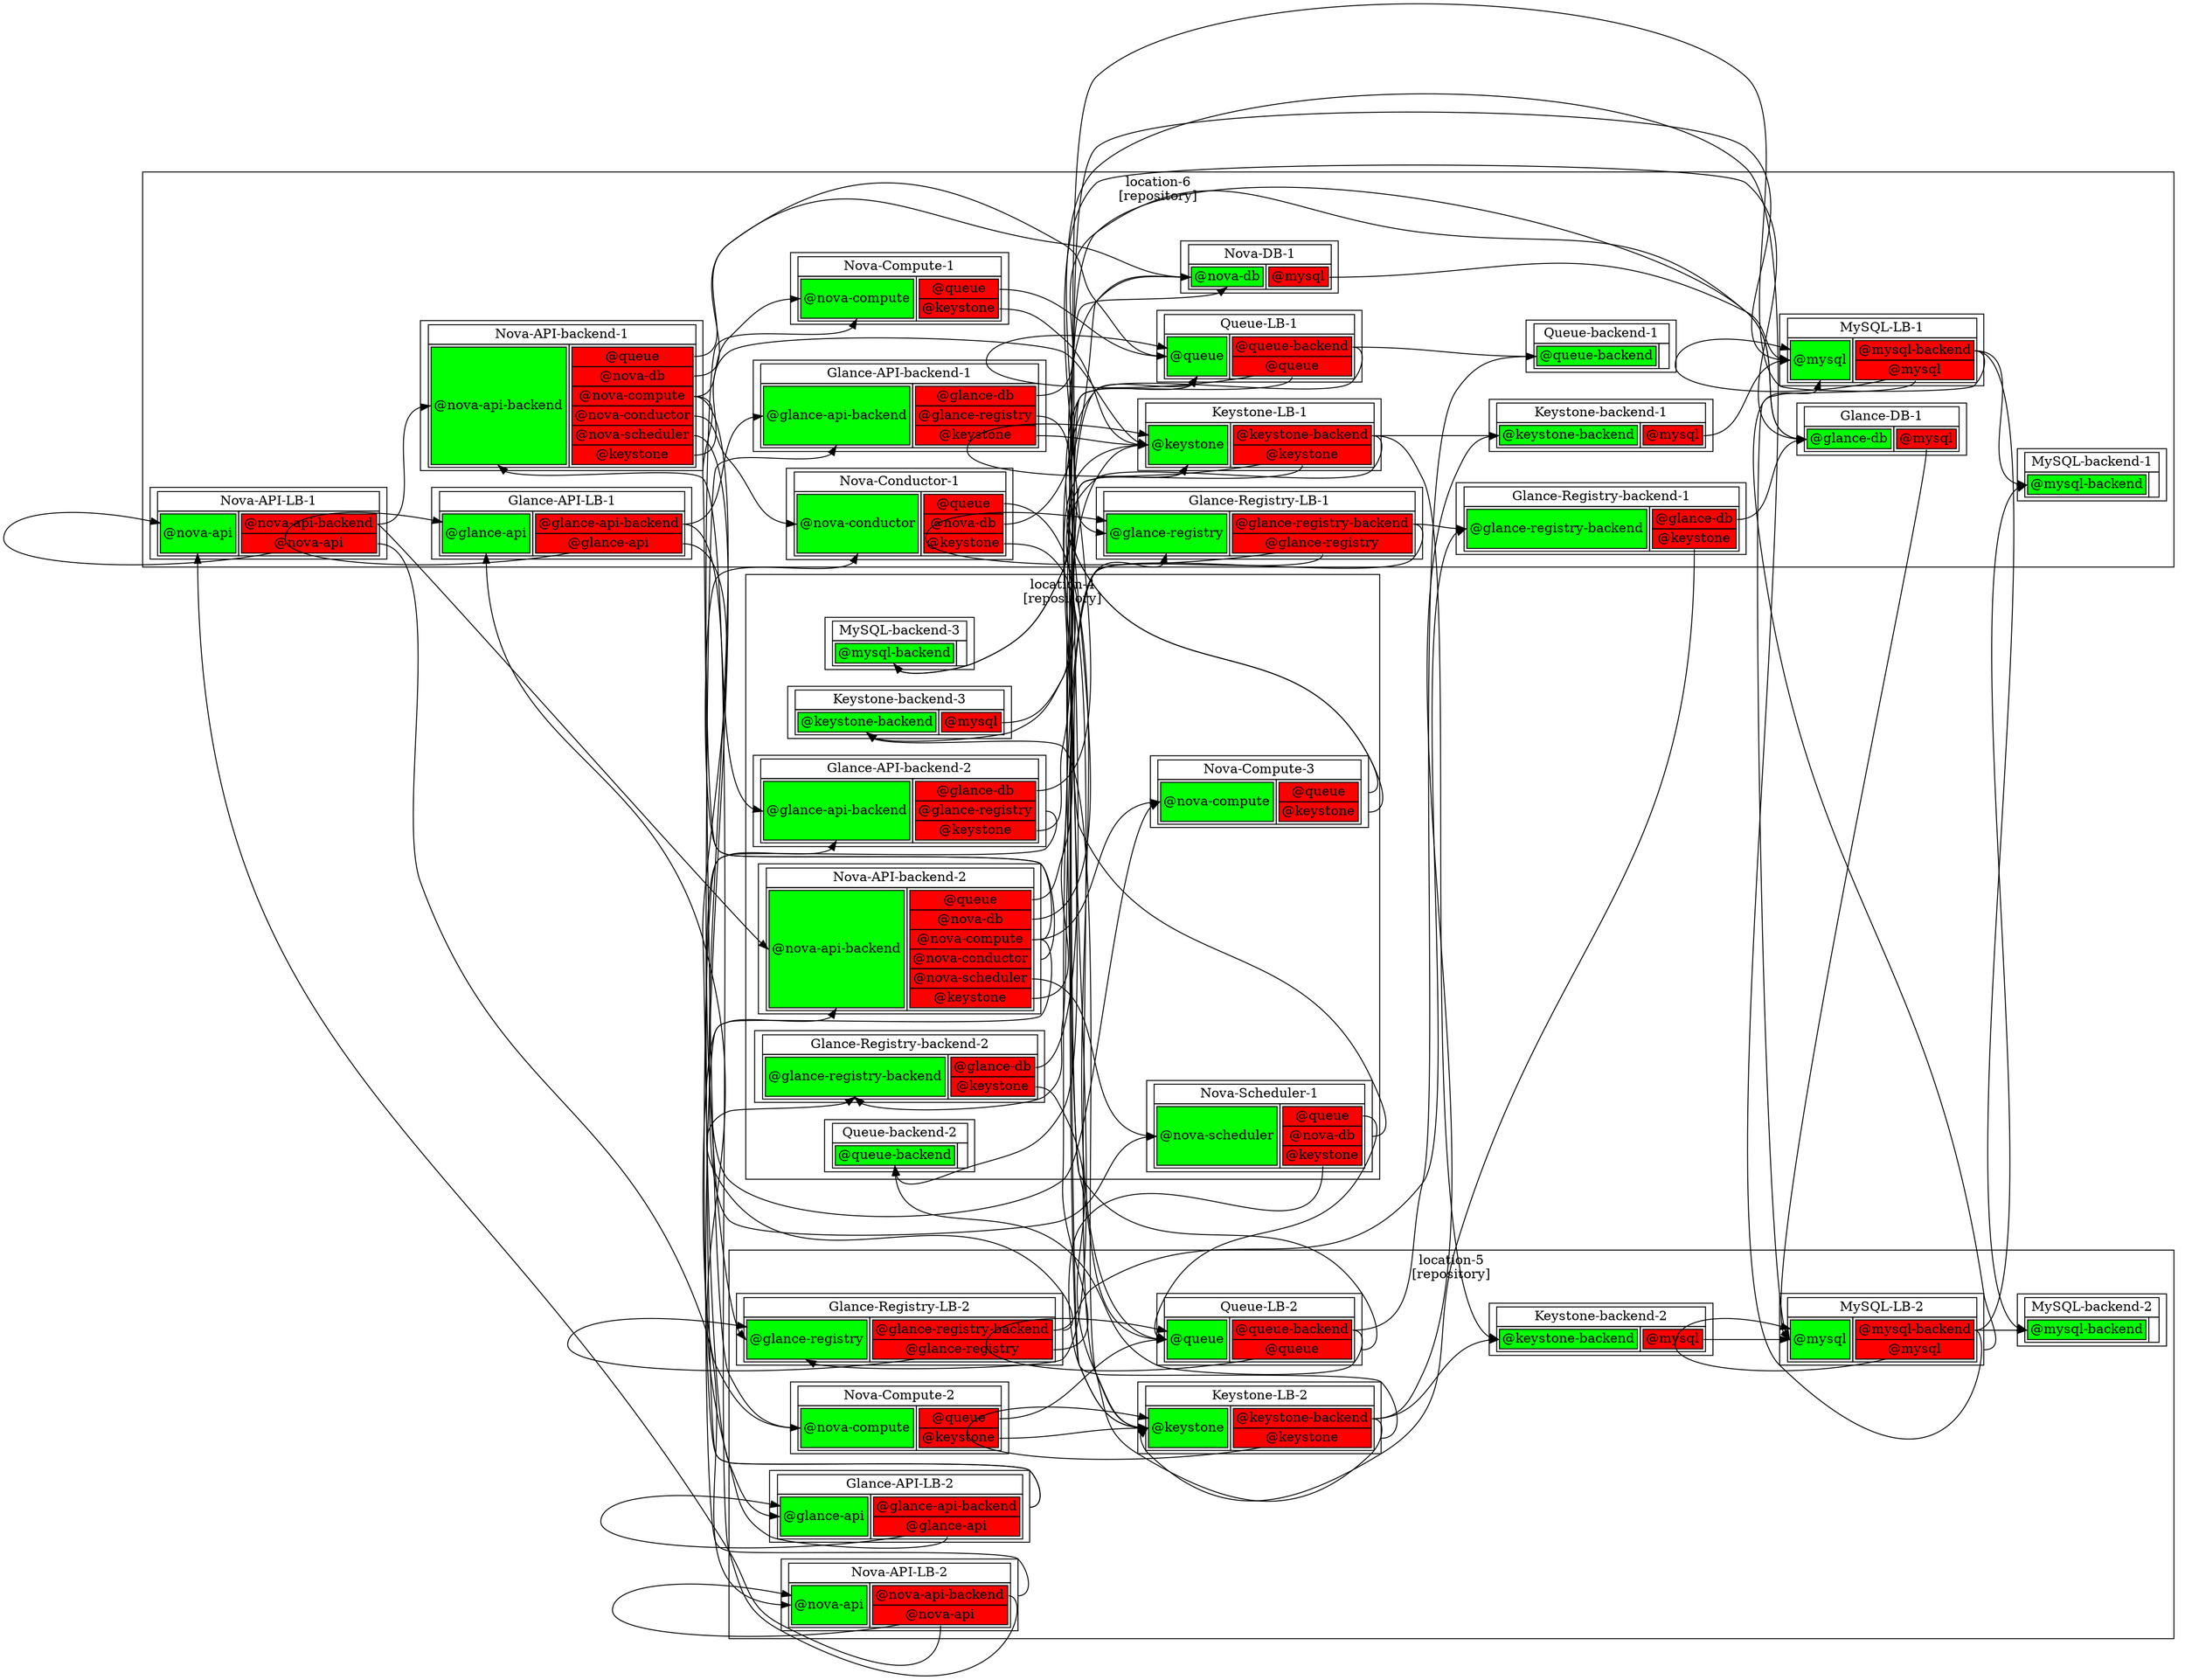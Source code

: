 digraph Configuration {
  rankdir=LR;
  subgraph cluster_location_location_1 {
    label = "location-1\n[repository]";
  }
  subgraph cluster_location_location_2 {
    label = "location-2\n[repository]";
  }
  subgraph cluster_location_location_3 {
    label = "location-3\n[repository]";
  }
  subgraph cluster_location_location_4 {
    label = "location-4\n[repository]";
    component_queue_backend_2 [shape=box,label=<<table border="0" cellborder="1" cellspacing="0"><tr><td colspan="2">Queue-backend-2</td></tr><tr><td><table border="0" cellborder="1" cellspacing="0" bgcolor="green"><tr><td port="provided_port__queue_backend">@queue-backend</td></tr></table></td><td> </td></tr></table>>];
    component_nova_compute_3 [shape=box,label=<<table border="0" cellborder="1" cellspacing="0"><tr><td colspan="2">Nova-Compute-3</td></tr><tr><td><table border="0" cellborder="1" cellspacing="0" bgcolor="green"><tr><td port="provided_port__nova_compute">@nova-compute</td></tr></table></td><td><table border="0" cellborder="1" cellspacing="0" bgcolor="red"><tr><td port="required_port__queue">@queue</td></tr>
<tr><td port="required_port__keystone">@keystone</td></tr></table></td></tr></table>>];
    component_nova_scheduler_1 [shape=box,label=<<table border="0" cellborder="1" cellspacing="0"><tr><td colspan="2">Nova-Scheduler-1</td></tr><tr><td><table border="0" cellborder="1" cellspacing="0" bgcolor="green"><tr><td port="provided_port__nova_scheduler">@nova-scheduler</td></tr></table></td><td><table border="0" cellborder="1" cellspacing="0" bgcolor="red"><tr><td port="required_port__queue">@queue</td></tr>
<tr><td port="required_port__nova_db">@nova-db</td></tr>
<tr><td port="required_port__keystone">@keystone</td></tr></table></td></tr></table>>];
    component_nova_api_backend_2 [shape=box,label=<<table border="0" cellborder="1" cellspacing="0"><tr><td colspan="2">Nova-API-backend-2</td></tr><tr><td><table border="0" cellborder="1" cellspacing="0" bgcolor="green"><tr><td port="provided_port__nova_api_backend">@nova-api-backend</td></tr></table></td><td><table border="0" cellborder="1" cellspacing="0" bgcolor="red"><tr><td port="required_port__queue">@queue</td></tr>
<tr><td port="required_port__nova_db">@nova-db</td></tr>
<tr><td port="required_port__nova_compute">@nova-compute</td></tr>
<tr><td port="required_port__nova_conductor">@nova-conductor</td></tr>
<tr><td port="required_port__nova_scheduler">@nova-scheduler</td></tr>
<tr><td port="required_port__keystone">@keystone</td></tr></table></td></tr></table>>];
    component_glance_registry_backend_2 [shape=box,label=<<table border="0" cellborder="1" cellspacing="0"><tr><td colspan="2">Glance-Registry-backend-2</td></tr><tr><td><table border="0" cellborder="1" cellspacing="0" bgcolor="green"><tr><td port="provided_port__glance_registry_backend">@glance-registry-backend</td></tr></table></td><td><table border="0" cellborder="1" cellspacing="0" bgcolor="red"><tr><td port="required_port__glance_db">@glance-db</td></tr>
<tr><td port="required_port__keystone">@keystone</td></tr></table></td></tr></table>>];
    component_glance_api_backend_2 [shape=box,label=<<table border="0" cellborder="1" cellspacing="0"><tr><td colspan="2">Glance-API-backend-2</td></tr><tr><td><table border="0" cellborder="1" cellspacing="0" bgcolor="green"><tr><td port="provided_port__glance_api_backend">@glance-api-backend</td></tr></table></td><td><table border="0" cellborder="1" cellspacing="0" bgcolor="red"><tr><td port="required_port__glance_db">@glance-db</td></tr>
<tr><td port="required_port__glance_registry">@glance-registry</td></tr>
<tr><td port="required_port__keystone">@keystone</td></tr></table></td></tr></table>>];
    component_keystone_backend_3 [shape=box,label=<<table border="0" cellborder="1" cellspacing="0"><tr><td colspan="2">Keystone-backend-3</td></tr><tr><td><table border="0" cellborder="1" cellspacing="0" bgcolor="green"><tr><td port="provided_port__keystone_backend">@keystone-backend</td></tr></table></td><td><table border="0" cellborder="1" cellspacing="0" bgcolor="red"><tr><td port="required_port__mysql">@mysql</td></tr></table></td></tr></table>>];
    component_mysql_backend_3 [shape=box,label=<<table border="0" cellborder="1" cellspacing="0"><tr><td colspan="2">MySQL-backend-3</td></tr><tr><td><table border="0" cellborder="1" cellspacing="0" bgcolor="green"><tr><td port="provided_port__mysql_backend">@mysql-backend</td></tr></table></td><td> </td></tr></table>>];
  }
  subgraph cluster_location_location_5 {
    label = "location-5\n[repository]";
    component_queue_lb_2 [shape=box,label=<<table border="0" cellborder="1" cellspacing="0"><tr><td colspan="2">Queue-LB-2</td></tr><tr><td><table border="0" cellborder="1" cellspacing="0" bgcolor="green"><tr><td port="provided_port__queue">@queue</td></tr></table></td><td><table border="0" cellborder="1" cellspacing="0" bgcolor="red"><tr><td port="required_port__queue_backend">@queue-backend</td></tr>
<tr><td port="required_port__queue">@queue</td></tr></table></td></tr></table>>];
    component_nova_compute_2 [shape=box,label=<<table border="0" cellborder="1" cellspacing="0"><tr><td colspan="2">Nova-Compute-2</td></tr><tr><td><table border="0" cellborder="1" cellspacing="0" bgcolor="green"><tr><td port="provided_port__nova_compute">@nova-compute</td></tr></table></td><td><table border="0" cellborder="1" cellspacing="0" bgcolor="red"><tr><td port="required_port__queue">@queue</td></tr>
<tr><td port="required_port__keystone">@keystone</td></tr></table></td></tr></table>>];
    component_nova_api_lb_2 [shape=box,label=<<table border="0" cellborder="1" cellspacing="0"><tr><td colspan="2">Nova-API-LB-2</td></tr><tr><td><table border="0" cellborder="1" cellspacing="0" bgcolor="green"><tr><td port="provided_port__nova_api">@nova-api</td></tr></table></td><td><table border="0" cellborder="1" cellspacing="0" bgcolor="red"><tr><td port="required_port__nova_api_backend">@nova-api-backend</td></tr>
<tr><td port="required_port__nova_api">@nova-api</td></tr></table></td></tr></table>>];
    component_glance_registry_lb_2 [shape=box,label=<<table border="0" cellborder="1" cellspacing="0"><tr><td colspan="2">Glance-Registry-LB-2</td></tr><tr><td><table border="0" cellborder="1" cellspacing="0" bgcolor="green"><tr><td port="provided_port__glance_registry">@glance-registry</td></tr></table></td><td><table border="0" cellborder="1" cellspacing="0" bgcolor="red"><tr><td port="required_port__glance_registry_backend">@glance-registry-backend</td></tr>
<tr><td port="required_port__glance_registry">@glance-registry</td></tr></table></td></tr></table>>];
    component_glance_api_lb_2 [shape=box,label=<<table border="0" cellborder="1" cellspacing="0"><tr><td colspan="2">Glance-API-LB-2</td></tr><tr><td><table border="0" cellborder="1" cellspacing="0" bgcolor="green"><tr><td port="provided_port__glance_api">@glance-api</td></tr></table></td><td><table border="0" cellborder="1" cellspacing="0" bgcolor="red"><tr><td port="required_port__glance_api_backend">@glance-api-backend</td></tr>
<tr><td port="required_port__glance_api">@glance-api</td></tr></table></td></tr></table>>];
    component_keystone_backend_2 [shape=box,label=<<table border="0" cellborder="1" cellspacing="0"><tr><td colspan="2">Keystone-backend-2</td></tr><tr><td><table border="0" cellborder="1" cellspacing="0" bgcolor="green"><tr><td port="provided_port__keystone_backend">@keystone-backend</td></tr></table></td><td><table border="0" cellborder="1" cellspacing="0" bgcolor="red"><tr><td port="required_port__mysql">@mysql</td></tr></table></td></tr></table>>];
    component_keystone_lb_2 [shape=box,label=<<table border="0" cellborder="1" cellspacing="0"><tr><td colspan="2">Keystone-LB-2</td></tr><tr><td><table border="0" cellborder="1" cellspacing="0" bgcolor="green"><tr><td port="provided_port__keystone">@keystone</td></tr></table></td><td><table border="0" cellborder="1" cellspacing="0" bgcolor="red"><tr><td port="required_port__keystone_backend">@keystone-backend</td></tr>
<tr><td port="required_port__keystone">@keystone</td></tr></table></td></tr></table>>];
    component_mysql_backend_2 [shape=box,label=<<table border="0" cellborder="1" cellspacing="0"><tr><td colspan="2">MySQL-backend-2</td></tr><tr><td><table border="0" cellborder="1" cellspacing="0" bgcolor="green"><tr><td port="provided_port__mysql_backend">@mysql-backend</td></tr></table></td><td> </td></tr></table>>];
    component_mysql_lb_2 [shape=box,label=<<table border="0" cellborder="1" cellspacing="0"><tr><td colspan="2">MySQL-LB-2</td></tr><tr><td><table border="0" cellborder="1" cellspacing="0" bgcolor="green"><tr><td port="provided_port__mysql">@mysql</td></tr></table></td><td><table border="0" cellborder="1" cellspacing="0" bgcolor="red"><tr><td port="required_port__mysql_backend">@mysql-backend</td></tr>
<tr><td port="required_port__mysql">@mysql</td></tr></table></td></tr></table>>];
  }
  subgraph cluster_location_location_6 {
    label = "location-6\n[repository]";
    component_queue_backend_1 [shape=box,label=<<table border="0" cellborder="1" cellspacing="0"><tr><td colspan="2">Queue-backend-1</td></tr><tr><td><table border="0" cellborder="1" cellspacing="0" bgcolor="green"><tr><td port="provided_port__queue_backend">@queue-backend</td></tr></table></td><td> </td></tr></table>>];
    component_queue_lb_1 [shape=box,label=<<table border="0" cellborder="1" cellspacing="0"><tr><td colspan="2">Queue-LB-1</td></tr><tr><td><table border="0" cellborder="1" cellspacing="0" bgcolor="green"><tr><td port="provided_port__queue">@queue</td></tr></table></td><td><table border="0" cellborder="1" cellspacing="0" bgcolor="red"><tr><td port="required_port__queue_backend">@queue-backend</td></tr>
<tr><td port="required_port__queue">@queue</td></tr></table></td></tr></table>>];
    component_nova_db_1 [shape=box,label=<<table border="0" cellborder="1" cellspacing="0"><tr><td colspan="2">Nova-DB-1</td></tr><tr><td><table border="0" cellborder="1" cellspacing="0" bgcolor="green"><tr><td port="provided_port__nova_db">@nova-db</td></tr></table></td><td><table border="0" cellborder="1" cellspacing="0" bgcolor="red"><tr><td port="required_port__mysql">@mysql</td></tr></table></td></tr></table>>];
    component_nova_compute_1 [shape=box,label=<<table border="0" cellborder="1" cellspacing="0"><tr><td colspan="2">Nova-Compute-1</td></tr><tr><td><table border="0" cellborder="1" cellspacing="0" bgcolor="green"><tr><td port="provided_port__nova_compute">@nova-compute</td></tr></table></td><td><table border="0" cellborder="1" cellspacing="0" bgcolor="red"><tr><td port="required_port__queue">@queue</td></tr>
<tr><td port="required_port__keystone">@keystone</td></tr></table></td></tr></table>>];
    component_nova_conductor_1 [shape=box,label=<<table border="0" cellborder="1" cellspacing="0"><tr><td colspan="2">Nova-Conductor-1</td></tr><tr><td><table border="0" cellborder="1" cellspacing="0" bgcolor="green"><tr><td port="provided_port__nova_conductor">@nova-conductor</td></tr></table></td><td><table border="0" cellborder="1" cellspacing="0" bgcolor="red"><tr><td port="required_port__queue">@queue</td></tr>
<tr><td port="required_port__nova_db">@nova-db</td></tr>
<tr><td port="required_port__keystone">@keystone</td></tr></table></td></tr></table>>];
    component_nova_api_backend_1 [shape=box,label=<<table border="0" cellborder="1" cellspacing="0"><tr><td colspan="2">Nova-API-backend-1</td></tr><tr><td><table border="0" cellborder="1" cellspacing="0" bgcolor="green"><tr><td port="provided_port__nova_api_backend">@nova-api-backend</td></tr></table></td><td><table border="0" cellborder="1" cellspacing="0" bgcolor="red"><tr><td port="required_port__queue">@queue</td></tr>
<tr><td port="required_port__nova_db">@nova-db</td></tr>
<tr><td port="required_port__nova_compute">@nova-compute</td></tr>
<tr><td port="required_port__nova_conductor">@nova-conductor</td></tr>
<tr><td port="required_port__nova_scheduler">@nova-scheduler</td></tr>
<tr><td port="required_port__keystone">@keystone</td></tr></table></td></tr></table>>];
    component_nova_api_lb_1 [shape=box,label=<<table border="0" cellborder="1" cellspacing="0"><tr><td colspan="2">Nova-API-LB-1</td></tr><tr><td><table border="0" cellborder="1" cellspacing="0" bgcolor="green"><tr><td port="provided_port__nova_api">@nova-api</td></tr></table></td><td><table border="0" cellborder="1" cellspacing="0" bgcolor="red"><tr><td port="required_port__nova_api_backend">@nova-api-backend</td></tr>
<tr><td port="required_port__nova_api">@nova-api</td></tr></table></td></tr></table>>];
    component_glance_db_1 [shape=box,label=<<table border="0" cellborder="1" cellspacing="0"><tr><td colspan="2">Glance-DB-1</td></tr><tr><td><table border="0" cellborder="1" cellspacing="0" bgcolor="green"><tr><td port="provided_port__glance_db">@glance-db</td></tr></table></td><td><table border="0" cellborder="1" cellspacing="0" bgcolor="red"><tr><td port="required_port__mysql">@mysql</td></tr></table></td></tr></table>>];
    component_glance_registry_backend_1 [shape=box,label=<<table border="0" cellborder="1" cellspacing="0"><tr><td colspan="2">Glance-Registry-backend-1</td></tr><tr><td><table border="0" cellborder="1" cellspacing="0" bgcolor="green"><tr><td port="provided_port__glance_registry_backend">@glance-registry-backend</td></tr></table></td><td><table border="0" cellborder="1" cellspacing="0" bgcolor="red"><tr><td port="required_port__glance_db">@glance-db</td></tr>
<tr><td port="required_port__keystone">@keystone</td></tr></table></td></tr></table>>];
    component_glance_registry_lb_1 [shape=box,label=<<table border="0" cellborder="1" cellspacing="0"><tr><td colspan="2">Glance-Registry-LB-1</td></tr><tr><td><table border="0" cellborder="1" cellspacing="0" bgcolor="green"><tr><td port="provided_port__glance_registry">@glance-registry</td></tr></table></td><td><table border="0" cellborder="1" cellspacing="0" bgcolor="red"><tr><td port="required_port__glance_registry_backend">@glance-registry-backend</td></tr>
<tr><td port="required_port__glance_registry">@glance-registry</td></tr></table></td></tr></table>>];
    component_glance_api_backend_1 [shape=box,label=<<table border="0" cellborder="1" cellspacing="0"><tr><td colspan="2">Glance-API-backend-1</td></tr><tr><td><table border="0" cellborder="1" cellspacing="0" bgcolor="green"><tr><td port="provided_port__glance_api_backend">@glance-api-backend</td></tr></table></td><td><table border="0" cellborder="1" cellspacing="0" bgcolor="red"><tr><td port="required_port__glance_db">@glance-db</td></tr>
<tr><td port="required_port__glance_registry">@glance-registry</td></tr>
<tr><td port="required_port__keystone">@keystone</td></tr></table></td></tr></table>>];
    component_glance_api_lb_1 [shape=box,label=<<table border="0" cellborder="1" cellspacing="0"><tr><td colspan="2">Glance-API-LB-1</td></tr><tr><td><table border="0" cellborder="1" cellspacing="0" bgcolor="green"><tr><td port="provided_port__glance_api">@glance-api</td></tr></table></td><td><table border="0" cellborder="1" cellspacing="0" bgcolor="red"><tr><td port="required_port__glance_api_backend">@glance-api-backend</td></tr>
<tr><td port="required_port__glance_api">@glance-api</td></tr></table></td></tr></table>>];
    component_keystone_backend_1 [shape=box,label=<<table border="0" cellborder="1" cellspacing="0"><tr><td colspan="2">Keystone-backend-1</td></tr><tr><td><table border="0" cellborder="1" cellspacing="0" bgcolor="green"><tr><td port="provided_port__keystone_backend">@keystone-backend</td></tr></table></td><td><table border="0" cellborder="1" cellspacing="0" bgcolor="red"><tr><td port="required_port__mysql">@mysql</td></tr></table></td></tr></table>>];
    component_keystone_lb_1 [shape=box,label=<<table border="0" cellborder="1" cellspacing="0"><tr><td colspan="2">Keystone-LB-1</td></tr><tr><td><table border="0" cellborder="1" cellspacing="0" bgcolor="green"><tr><td port="provided_port__keystone">@keystone</td></tr></table></td><td><table border="0" cellborder="1" cellspacing="0" bgcolor="red"><tr><td port="required_port__keystone_backend">@keystone-backend</td></tr>
<tr><td port="required_port__keystone">@keystone</td></tr></table></td></tr></table>>];
    component_mysql_backend_1 [shape=box,label=<<table border="0" cellborder="1" cellspacing="0"><tr><td colspan="2">MySQL-backend-1</td></tr><tr><td><table border="0" cellborder="1" cellspacing="0" bgcolor="green"><tr><td port="provided_port__mysql_backend">@mysql-backend</td></tr></table></td><td> </td></tr></table>>];
    component_mysql_lb_1 [shape=box,label=<<table border="0" cellborder="1" cellspacing="0"><tr><td colspan="2">MySQL-LB-1</td></tr><tr><td><table border="0" cellborder="1" cellspacing="0" bgcolor="green"><tr><td port="provided_port__mysql">@mysql</td></tr></table></td><td><table border="0" cellborder="1" cellspacing="0" bgcolor="red"><tr><td port="required_port__mysql_backend">@mysql-backend</td></tr>
<tr><td port="required_port__mysql">@mysql</td></tr></table></td></tr></table>>];
  }
  component_keystone_backend_3:required_port__mysql -> component_mysql_lb_1:provided_port__mysql
  component_mysql_lb_2:required_port__mysql -> component_mysql_lb_2:provided_port__mysql
  component_mysql_lb_2:required_port__mysql -> component_mysql_lb_1:provided_port__mysql
  component_keystone_backend_2:required_port__mysql -> component_mysql_lb_2:provided_port__mysql
  component_mysql_lb_1:required_port__mysql -> component_mysql_lb_1:provided_port__mysql
  component_mysql_lb_1:required_port__mysql -> component_mysql_lb_2:provided_port__mysql
  component_keystone_backend_1:required_port__mysql -> component_mysql_lb_1:provided_port__mysql
  component_glance_db_1:required_port__mysql -> component_mysql_lb_2:provided_port__mysql
  component_nova_db_1:required_port__mysql -> component_mysql_lb_1:provided_port__mysql
  component_mysql_lb_2:required_port__mysql_backend -> component_mysql_backend_3:provided_port__mysql_backend
  component_mysql_lb_2:required_port__mysql_backend -> component_mysql_backend_2:provided_port__mysql_backend
  component_mysql_lb_2:required_port__mysql_backend -> component_mysql_backend_1:provided_port__mysql_backend
  component_mysql_lb_1:required_port__mysql_backend -> component_mysql_backend_3:provided_port__mysql_backend
  component_mysql_lb_1:required_port__mysql_backend -> component_mysql_backend_2:provided_port__mysql_backend
  component_mysql_lb_1:required_port__mysql_backend -> component_mysql_backend_1:provided_port__mysql_backend
  component_glance_api_backend_2:required_port__keystone -> component_keystone_lb_1:provided_port__keystone
  component_glance_registry_backend_2:required_port__keystone -> component_keystone_lb_2:provided_port__keystone
  component_nova_api_backend_2:required_port__keystone -> component_keystone_lb_1:provided_port__keystone
  component_nova_scheduler_1:required_port__keystone -> component_keystone_lb_2:provided_port__keystone
  component_nova_compute_3:required_port__keystone -> component_keystone_lb_1:provided_port__keystone
  component_keystone_lb_2:required_port__keystone -> component_keystone_lb_2:provided_port__keystone
  component_keystone_lb_2:required_port__keystone -> component_keystone_lb_1:provided_port__keystone
  component_nova_compute_2:required_port__keystone -> component_keystone_lb_2:provided_port__keystone
  component_keystone_lb_1:required_port__keystone -> component_keystone_lb_1:provided_port__keystone
  component_keystone_lb_1:required_port__keystone -> component_keystone_lb_2:provided_port__keystone
  component_glance_api_backend_1:required_port__keystone -> component_keystone_lb_1:provided_port__keystone
  component_glance_registry_backend_1:required_port__keystone -> component_keystone_lb_2:provided_port__keystone
  component_nova_api_backend_1:required_port__keystone -> component_keystone_lb_1:provided_port__keystone
  component_nova_conductor_1:required_port__keystone -> component_keystone_lb_2:provided_port__keystone
  component_nova_compute_1:required_port__keystone -> component_keystone_lb_1:provided_port__keystone
  component_keystone_lb_2:required_port__keystone_backend -> component_keystone_backend_3:provided_port__keystone_backend
  component_keystone_lb_2:required_port__keystone_backend -> component_keystone_backend_2:provided_port__keystone_backend
  component_keystone_lb_2:required_port__keystone_backend -> component_keystone_backend_1:provided_port__keystone_backend
  component_keystone_lb_1:required_port__keystone_backend -> component_keystone_backend_3:provided_port__keystone_backend
  component_keystone_lb_1:required_port__keystone_backend -> component_keystone_backend_2:provided_port__keystone_backend
  component_keystone_lb_1:required_port__keystone_backend -> component_keystone_backend_1:provided_port__keystone_backend
  component_glance_api_lb_2:required_port__glance_api -> component_glance_api_lb_2:provided_port__glance_api
  component_glance_api_lb_2:required_port__glance_api -> component_glance_api_lb_1:provided_port__glance_api
  component_glance_api_lb_1:required_port__glance_api -> component_glance_api_lb_2:provided_port__glance_api
  component_glance_api_lb_1:required_port__glance_api -> component_glance_api_lb_1:provided_port__glance_api
  component_glance_api_lb_2:required_port__glance_api_backend -> component_glance_api_backend_2:provided_port__glance_api_backend
  component_glance_api_lb_2:required_port__glance_api_backend -> component_glance_api_backend_1:provided_port__glance_api_backend
  component_glance_api_lb_1:required_port__glance_api_backend -> component_glance_api_backend_2:provided_port__glance_api_backend
  component_glance_api_lb_1:required_port__glance_api_backend -> component_glance_api_backend_1:provided_port__glance_api_backend
  component_glance_api_backend_2:required_port__glance_registry -> component_glance_registry_lb_2:provided_port__glance_registry
  component_glance_registry_lb_2:required_port__glance_registry -> component_glance_registry_lb_1:provided_port__glance_registry
  component_glance_registry_lb_2:required_port__glance_registry -> component_glance_registry_lb_2:provided_port__glance_registry
  component_glance_api_backend_1:required_port__glance_registry -> component_glance_registry_lb_1:provided_port__glance_registry
  component_glance_registry_lb_1:required_port__glance_registry -> component_glance_registry_lb_2:provided_port__glance_registry
  component_glance_registry_lb_1:required_port__glance_registry -> component_glance_registry_lb_1:provided_port__glance_registry
  component_glance_api_backend_2:required_port__glance_db -> component_glance_db_1:provided_port__glance_db
  component_glance_registry_backend_2:required_port__glance_db -> component_glance_db_1:provided_port__glance_db
  component_glance_api_backend_1:required_port__glance_db -> component_glance_db_1:provided_port__glance_db
  component_glance_registry_backend_1:required_port__glance_db -> component_glance_db_1:provided_port__glance_db
  component_glance_registry_lb_2:required_port__glance_registry_backend -> component_glance_registry_backend_2:provided_port__glance_registry_backend
  component_glance_registry_lb_2:required_port__glance_registry_backend -> component_glance_registry_backend_1:provided_port__glance_registry_backend
  component_glance_registry_lb_1:required_port__glance_registry_backend -> component_glance_registry_backend_2:provided_port__glance_registry_backend
  component_glance_registry_lb_1:required_port__glance_registry_backend -> component_glance_registry_backend_1:provided_port__glance_registry_backend
  component_nova_api_lb_2:required_port__nova_api -> component_nova_api_lb_2:provided_port__nova_api
  component_nova_api_lb_2:required_port__nova_api -> component_nova_api_lb_1:provided_port__nova_api
  component_nova_api_lb_1:required_port__nova_api -> component_nova_api_lb_2:provided_port__nova_api
  component_nova_api_lb_1:required_port__nova_api -> component_nova_api_lb_1:provided_port__nova_api
  component_nova_api_lb_2:required_port__nova_api_backend -> component_nova_api_backend_2:provided_port__nova_api_backend
  component_nova_api_lb_2:required_port__nova_api_backend -> component_nova_api_backend_1:provided_port__nova_api_backend
  component_nova_api_lb_1:required_port__nova_api_backend -> component_nova_api_backend_2:provided_port__nova_api_backend
  component_nova_api_lb_1:required_port__nova_api_backend -> component_nova_api_backend_1:provided_port__nova_api_backend
  component_nova_api_backend_2:required_port__nova_scheduler -> component_nova_scheduler_1:provided_port__nova_scheduler
  component_nova_api_backend_1:required_port__nova_scheduler -> component_nova_scheduler_1:provided_port__nova_scheduler
  component_nova_api_backend_2:required_port__nova_conductor -> component_nova_conductor_1:provided_port__nova_conductor
  component_nova_api_backend_1:required_port__nova_conductor -> component_nova_conductor_1:provided_port__nova_conductor
  component_nova_api_backend_2:required_port__nova_compute -> component_nova_compute_3:provided_port__nova_compute
  component_nova_api_backend_2:required_port__nova_compute -> component_nova_compute_2:provided_port__nova_compute
  component_nova_api_backend_2:required_port__nova_compute -> component_nova_compute_1:provided_port__nova_compute
  component_nova_api_backend_1:required_port__nova_compute -> component_nova_compute_3:provided_port__nova_compute
  component_nova_api_backend_1:required_port__nova_compute -> component_nova_compute_2:provided_port__nova_compute
  component_nova_api_backend_1:required_port__nova_compute -> component_nova_compute_1:provided_port__nova_compute
  component_nova_api_backend_2:required_port__nova_db -> component_nova_db_1:provided_port__nova_db
  component_nova_scheduler_1:required_port__nova_db -> component_nova_db_1:provided_port__nova_db
  component_nova_api_backend_1:required_port__nova_db -> component_nova_db_1:provided_port__nova_db
  component_nova_conductor_1:required_port__nova_db -> component_nova_db_1:provided_port__nova_db
  component_nova_api_backend_2:required_port__queue -> component_queue_lb_1:provided_port__queue
  component_nova_scheduler_1:required_port__queue -> component_queue_lb_2:provided_port__queue
  component_nova_compute_3:required_port__queue -> component_queue_lb_1:provided_port__queue
  component_nova_compute_2:required_port__queue -> component_queue_lb_2:provided_port__queue
  component_queue_lb_2:required_port__queue -> component_queue_lb_1:provided_port__queue
  component_queue_lb_2:required_port__queue -> component_queue_lb_2:provided_port__queue
  component_nova_api_backend_1:required_port__queue -> component_queue_lb_1:provided_port__queue
  component_nova_conductor_1:required_port__queue -> component_queue_lb_2:provided_port__queue
  component_nova_compute_1:required_port__queue -> component_queue_lb_1:provided_port__queue
  component_queue_lb_1:required_port__queue -> component_queue_lb_2:provided_port__queue
  component_queue_lb_1:required_port__queue -> component_queue_lb_1:provided_port__queue
  component_queue_lb_2:required_port__queue_backend -> component_queue_backend_2:provided_port__queue_backend
  component_queue_lb_2:required_port__queue_backend -> component_queue_backend_1:provided_port__queue_backend
  component_queue_lb_1:required_port__queue_backend -> component_queue_backend_2:provided_port__queue_backend
  component_queue_lb_1:required_port__queue_backend -> component_queue_backend_1:provided_port__queue_backend
}